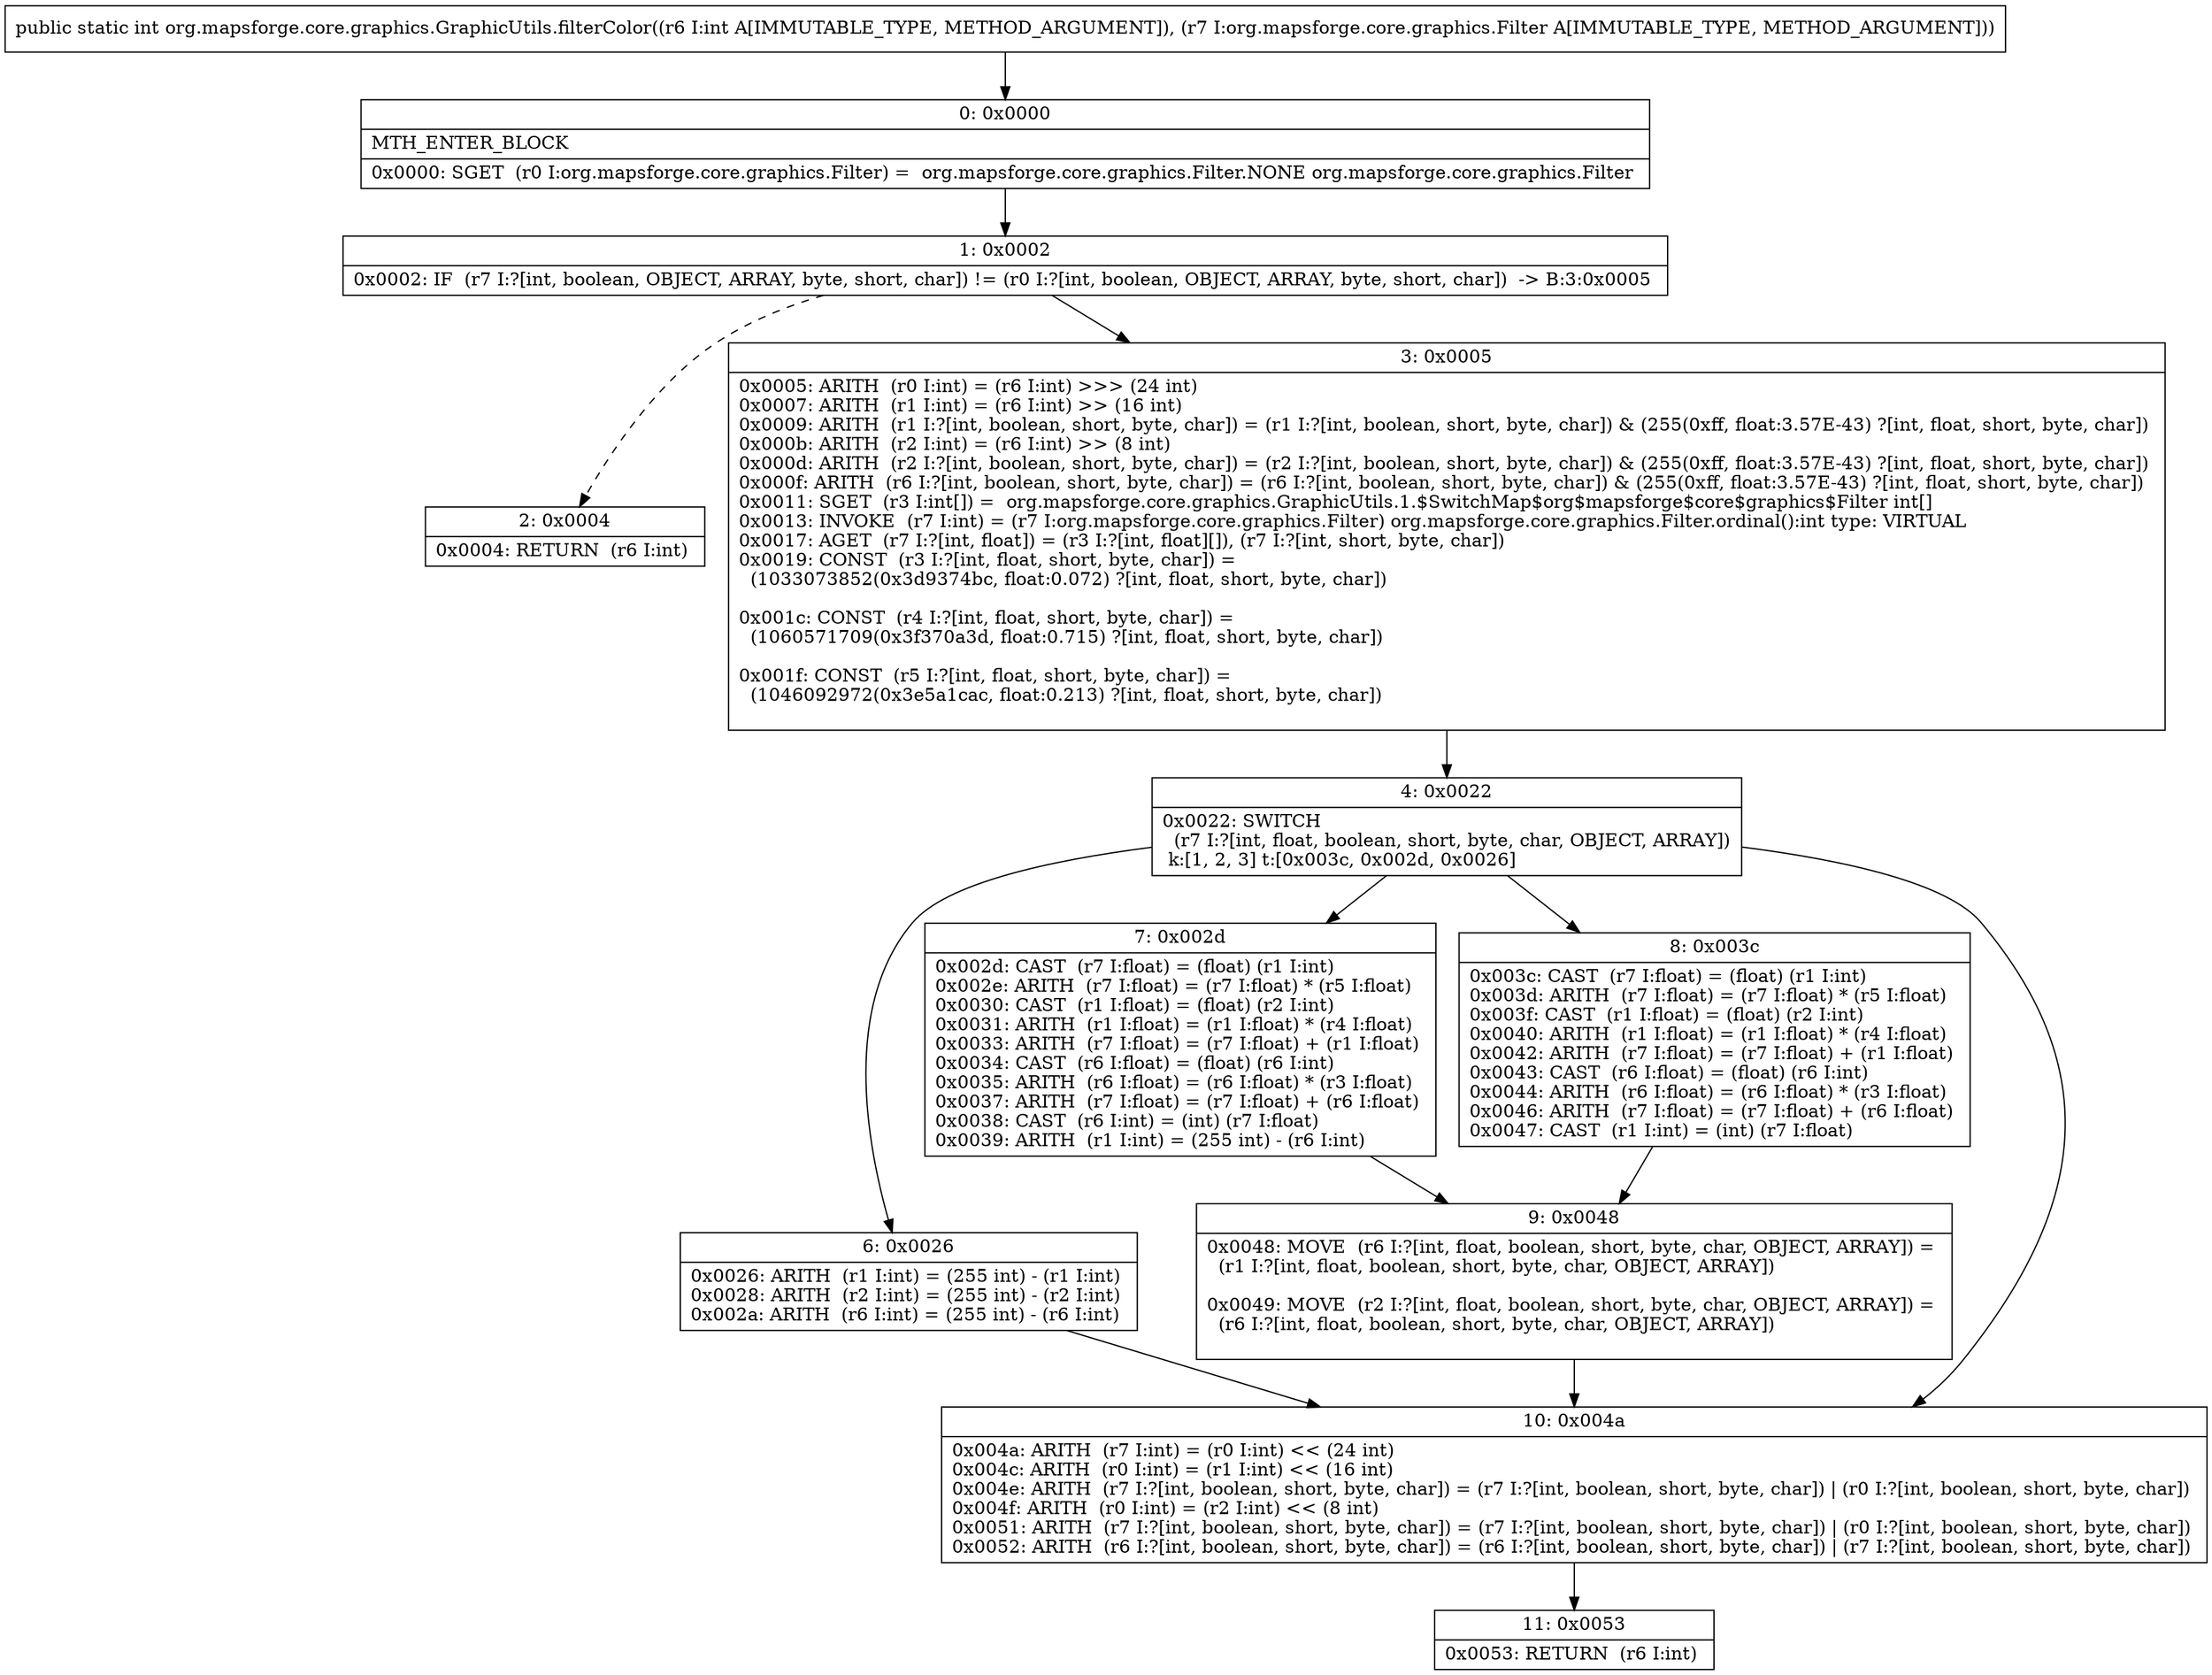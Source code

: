 digraph "CFG fororg.mapsforge.core.graphics.GraphicUtils.filterColor(ILorg\/mapsforge\/core\/graphics\/Filter;)I" {
Node_0 [shape=record,label="{0\:\ 0x0000|MTH_ENTER_BLOCK\l|0x0000: SGET  (r0 I:org.mapsforge.core.graphics.Filter) =  org.mapsforge.core.graphics.Filter.NONE org.mapsforge.core.graphics.Filter \l}"];
Node_1 [shape=record,label="{1\:\ 0x0002|0x0002: IF  (r7 I:?[int, boolean, OBJECT, ARRAY, byte, short, char]) != (r0 I:?[int, boolean, OBJECT, ARRAY, byte, short, char])  \-\> B:3:0x0005 \l}"];
Node_2 [shape=record,label="{2\:\ 0x0004|0x0004: RETURN  (r6 I:int) \l}"];
Node_3 [shape=record,label="{3\:\ 0x0005|0x0005: ARITH  (r0 I:int) = (r6 I:int) \>\>\> (24 int) \l0x0007: ARITH  (r1 I:int) = (r6 I:int) \>\> (16 int) \l0x0009: ARITH  (r1 I:?[int, boolean, short, byte, char]) = (r1 I:?[int, boolean, short, byte, char]) & (255(0xff, float:3.57E\-43) ?[int, float, short, byte, char]) \l0x000b: ARITH  (r2 I:int) = (r6 I:int) \>\> (8 int) \l0x000d: ARITH  (r2 I:?[int, boolean, short, byte, char]) = (r2 I:?[int, boolean, short, byte, char]) & (255(0xff, float:3.57E\-43) ?[int, float, short, byte, char]) \l0x000f: ARITH  (r6 I:?[int, boolean, short, byte, char]) = (r6 I:?[int, boolean, short, byte, char]) & (255(0xff, float:3.57E\-43) ?[int, float, short, byte, char]) \l0x0011: SGET  (r3 I:int[]) =  org.mapsforge.core.graphics.GraphicUtils.1.$SwitchMap$org$mapsforge$core$graphics$Filter int[] \l0x0013: INVOKE  (r7 I:int) = (r7 I:org.mapsforge.core.graphics.Filter) org.mapsforge.core.graphics.Filter.ordinal():int type: VIRTUAL \l0x0017: AGET  (r7 I:?[int, float]) = (r3 I:?[int, float][]), (r7 I:?[int, short, byte, char]) \l0x0019: CONST  (r3 I:?[int, float, short, byte, char]) = \l  (1033073852(0x3d9374bc, float:0.072) ?[int, float, short, byte, char])\l \l0x001c: CONST  (r4 I:?[int, float, short, byte, char]) = \l  (1060571709(0x3f370a3d, float:0.715) ?[int, float, short, byte, char])\l \l0x001f: CONST  (r5 I:?[int, float, short, byte, char]) = \l  (1046092972(0x3e5a1cac, float:0.213) ?[int, float, short, byte, char])\l \l}"];
Node_4 [shape=record,label="{4\:\ 0x0022|0x0022: SWITCH  \l  (r7 I:?[int, float, boolean, short, byte, char, OBJECT, ARRAY])\l k:[1, 2, 3] t:[0x003c, 0x002d, 0x0026] \l}"];
Node_6 [shape=record,label="{6\:\ 0x0026|0x0026: ARITH  (r1 I:int) = (255 int) \- (r1 I:int) \l0x0028: ARITH  (r2 I:int) = (255 int) \- (r2 I:int) \l0x002a: ARITH  (r6 I:int) = (255 int) \- (r6 I:int) \l}"];
Node_7 [shape=record,label="{7\:\ 0x002d|0x002d: CAST  (r7 I:float) = (float) (r1 I:int) \l0x002e: ARITH  (r7 I:float) = (r7 I:float) * (r5 I:float) \l0x0030: CAST  (r1 I:float) = (float) (r2 I:int) \l0x0031: ARITH  (r1 I:float) = (r1 I:float) * (r4 I:float) \l0x0033: ARITH  (r7 I:float) = (r7 I:float) + (r1 I:float) \l0x0034: CAST  (r6 I:float) = (float) (r6 I:int) \l0x0035: ARITH  (r6 I:float) = (r6 I:float) * (r3 I:float) \l0x0037: ARITH  (r7 I:float) = (r7 I:float) + (r6 I:float) \l0x0038: CAST  (r6 I:int) = (int) (r7 I:float) \l0x0039: ARITH  (r1 I:int) = (255 int) \- (r6 I:int) \l}"];
Node_8 [shape=record,label="{8\:\ 0x003c|0x003c: CAST  (r7 I:float) = (float) (r1 I:int) \l0x003d: ARITH  (r7 I:float) = (r7 I:float) * (r5 I:float) \l0x003f: CAST  (r1 I:float) = (float) (r2 I:int) \l0x0040: ARITH  (r1 I:float) = (r1 I:float) * (r4 I:float) \l0x0042: ARITH  (r7 I:float) = (r7 I:float) + (r1 I:float) \l0x0043: CAST  (r6 I:float) = (float) (r6 I:int) \l0x0044: ARITH  (r6 I:float) = (r6 I:float) * (r3 I:float) \l0x0046: ARITH  (r7 I:float) = (r7 I:float) + (r6 I:float) \l0x0047: CAST  (r1 I:int) = (int) (r7 I:float) \l}"];
Node_9 [shape=record,label="{9\:\ 0x0048|0x0048: MOVE  (r6 I:?[int, float, boolean, short, byte, char, OBJECT, ARRAY]) = \l  (r1 I:?[int, float, boolean, short, byte, char, OBJECT, ARRAY])\l \l0x0049: MOVE  (r2 I:?[int, float, boolean, short, byte, char, OBJECT, ARRAY]) = \l  (r6 I:?[int, float, boolean, short, byte, char, OBJECT, ARRAY])\l \l}"];
Node_10 [shape=record,label="{10\:\ 0x004a|0x004a: ARITH  (r7 I:int) = (r0 I:int) \<\< (24 int) \l0x004c: ARITH  (r0 I:int) = (r1 I:int) \<\< (16 int) \l0x004e: ARITH  (r7 I:?[int, boolean, short, byte, char]) = (r7 I:?[int, boolean, short, byte, char]) \| (r0 I:?[int, boolean, short, byte, char]) \l0x004f: ARITH  (r0 I:int) = (r2 I:int) \<\< (8 int) \l0x0051: ARITH  (r7 I:?[int, boolean, short, byte, char]) = (r7 I:?[int, boolean, short, byte, char]) \| (r0 I:?[int, boolean, short, byte, char]) \l0x0052: ARITH  (r6 I:?[int, boolean, short, byte, char]) = (r6 I:?[int, boolean, short, byte, char]) \| (r7 I:?[int, boolean, short, byte, char]) \l}"];
Node_11 [shape=record,label="{11\:\ 0x0053|0x0053: RETURN  (r6 I:int) \l}"];
MethodNode[shape=record,label="{public static int org.mapsforge.core.graphics.GraphicUtils.filterColor((r6 I:int A[IMMUTABLE_TYPE, METHOD_ARGUMENT]), (r7 I:org.mapsforge.core.graphics.Filter A[IMMUTABLE_TYPE, METHOD_ARGUMENT])) }"];
MethodNode -> Node_0;
Node_0 -> Node_1;
Node_1 -> Node_2[style=dashed];
Node_1 -> Node_3;
Node_3 -> Node_4;
Node_4 -> Node_6;
Node_4 -> Node_7;
Node_4 -> Node_8;
Node_4 -> Node_10;
Node_6 -> Node_10;
Node_7 -> Node_9;
Node_8 -> Node_9;
Node_9 -> Node_10;
Node_10 -> Node_11;
}

